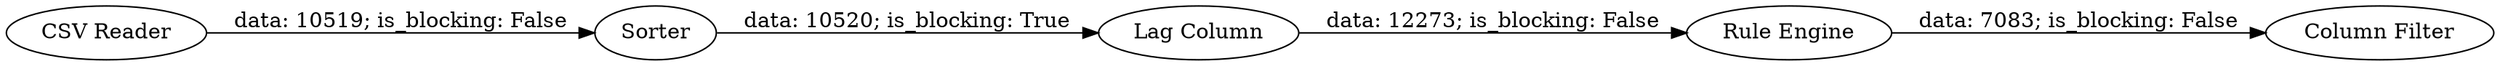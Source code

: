 digraph {
	"-9091881864341475305_4" [label="Column Filter"]
	"-9091881864341475305_1" [label="CSV Reader"]
	"-9091881864341475305_5" [label=Sorter]
	"-9091881864341475305_2" [label="Lag Column"]
	"-9091881864341475305_3" [label="Rule Engine"]
	"-9091881864341475305_3" -> "-9091881864341475305_4" [label="data: 7083; is_blocking: False"]
	"-9091881864341475305_1" -> "-9091881864341475305_5" [label="data: 10519; is_blocking: False"]
	"-9091881864341475305_2" -> "-9091881864341475305_3" [label="data: 12273; is_blocking: False"]
	"-9091881864341475305_5" -> "-9091881864341475305_2" [label="data: 10520; is_blocking: True"]
	rankdir=LR
}
